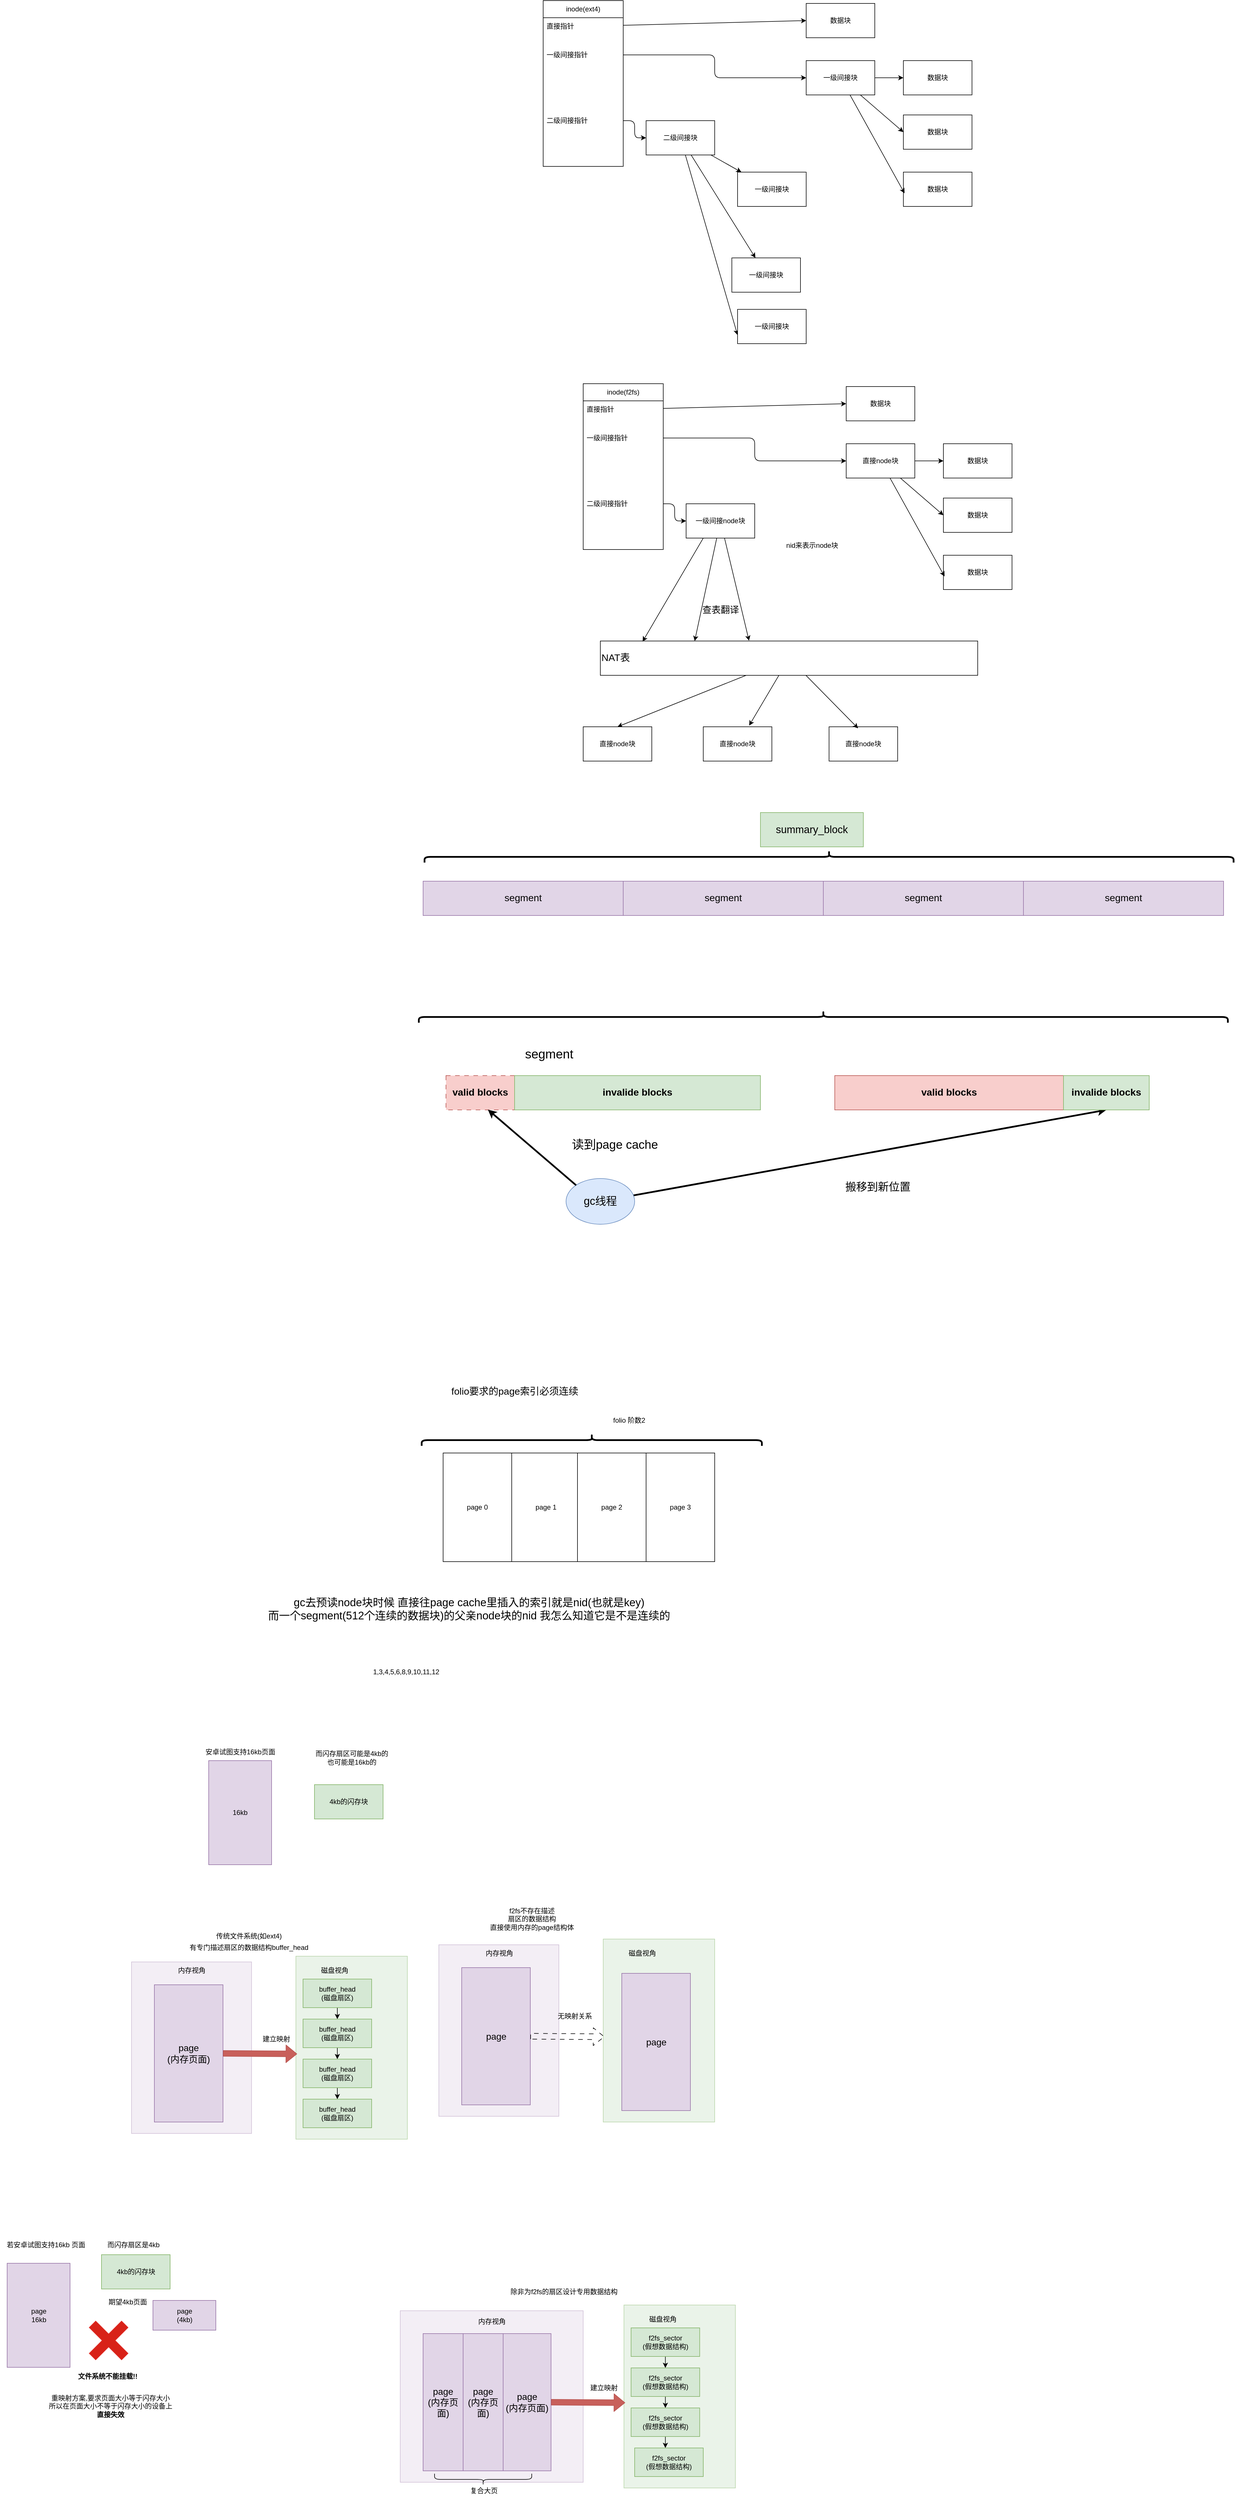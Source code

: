 <mxfile>
    <diagram id="iy_iV1AbuLBldAjVNZiR" name="Page-1">
        <mxGraphModel dx="3180" dy="431" grid="1" gridSize="10" guides="1" tooltips="1" connect="1" arrows="1" fold="1" page="1" pageScale="1" pageWidth="850" pageHeight="1100" math="0" shadow="0">
            <root>
                <mxCell id="0"/>
                <mxCell id="1" parent="0"/>
                <mxCell id="2" value="inode(ext4)" style="swimlane;fontStyle=0;childLayout=stackLayout;horizontal=1;startSize=30;horizontalStack=0;resizeParent=1;resizeParentMax=0;resizeLast=0;collapsible=1;marginBottom=0;whiteSpace=wrap;html=1;" parent="1" vertex="1">
                    <mxGeometry x="-1030" y="110" width="140" height="290" as="geometry"/>
                </mxCell>
                <mxCell id="3" value="直接指针" style="text;strokeColor=none;fillColor=none;align=left;verticalAlign=middle;spacingLeft=4;spacingRight=4;overflow=hidden;points=[[0,0.5],[1,0.5]];portConstraint=eastwest;rotatable=0;whiteSpace=wrap;html=1;" parent="2" vertex="1">
                    <mxGeometry y="30" width="140" height="30" as="geometry"/>
                </mxCell>
                <mxCell id="4" value="一级间接指针" style="text;strokeColor=none;fillColor=none;align=left;verticalAlign=middle;spacingLeft=4;spacingRight=4;overflow=hidden;points=[[0,0.5],[1,0.5]];portConstraint=eastwest;rotatable=0;whiteSpace=wrap;html=1;" parent="2" vertex="1">
                    <mxGeometry y="60" width="140" height="70" as="geometry"/>
                </mxCell>
                <mxCell id="5" value="二级间接指针" style="text;strokeColor=none;fillColor=none;align=left;verticalAlign=middle;spacingLeft=4;spacingRight=4;overflow=hidden;points=[[0,0.5],[1,0.5]];portConstraint=eastwest;rotatable=0;whiteSpace=wrap;html=1;" parent="2" vertex="1">
                    <mxGeometry y="130" width="140" height="160" as="geometry"/>
                </mxCell>
                <mxCell id="6" value="数据块" style="rounded=0;whiteSpace=wrap;html=1;" parent="1" vertex="1">
                    <mxGeometry x="-570" y="115" width="120" height="60" as="geometry"/>
                </mxCell>
                <mxCell id="7" style="edgeStyle=none;html=1;entryX=0;entryY=0.5;entryDx=0;entryDy=0;" parent="1" source="3" target="6" edge="1">
                    <mxGeometry relative="1" as="geometry"/>
                </mxCell>
                <mxCell id="12" style="edgeStyle=none;html=1;" parent="1" source="8" target="11" edge="1">
                    <mxGeometry relative="1" as="geometry"/>
                </mxCell>
                <mxCell id="13" style="edgeStyle=none;html=1;entryX=0;entryY=0.5;entryDx=0;entryDy=0;" parent="1" source="8" target="10" edge="1">
                    <mxGeometry relative="1" as="geometry"/>
                </mxCell>
                <mxCell id="8" value="一级间接块" style="rounded=0;whiteSpace=wrap;html=1;" parent="1" vertex="1">
                    <mxGeometry x="-570" y="215" width="120" height="60" as="geometry"/>
                </mxCell>
                <mxCell id="9" style="edgeStyle=orthogonalEdgeStyle;html=1;entryX=0;entryY=0.5;entryDx=0;entryDy=0;" parent="1" source="4" target="8" edge="1">
                    <mxGeometry relative="1" as="geometry"/>
                </mxCell>
                <mxCell id="10" value="数据块" style="rounded=0;whiteSpace=wrap;html=1;" parent="1" vertex="1">
                    <mxGeometry x="-400" y="310" width="120" height="60" as="geometry"/>
                </mxCell>
                <mxCell id="11" value="数据块" style="rounded=0;whiteSpace=wrap;html=1;" parent="1" vertex="1">
                    <mxGeometry x="-400" y="215" width="120" height="60" as="geometry"/>
                </mxCell>
                <mxCell id="14" value="数据块" style="rounded=0;whiteSpace=wrap;html=1;" parent="1" vertex="1">
                    <mxGeometry x="-400" y="410" width="120" height="60" as="geometry"/>
                </mxCell>
                <mxCell id="15" style="edgeStyle=none;html=1;entryX=0.017;entryY=0.617;entryDx=0;entryDy=0;entryPerimeter=0;" parent="1" source="8" target="14" edge="1">
                    <mxGeometry relative="1" as="geometry"/>
                </mxCell>
                <mxCell id="21" style="edgeStyle=none;html=1;" parent="1" source="16" target="18" edge="1">
                    <mxGeometry relative="1" as="geometry"/>
                </mxCell>
                <mxCell id="22" style="edgeStyle=none;html=1;" parent="1" source="16" target="19" edge="1">
                    <mxGeometry relative="1" as="geometry"/>
                </mxCell>
                <mxCell id="23" style="edgeStyle=none;html=1;entryX=0;entryY=0.75;entryDx=0;entryDy=0;" parent="1" source="16" target="20" edge="1">
                    <mxGeometry relative="1" as="geometry"/>
                </mxCell>
                <mxCell id="16" value="二级间接块" style="rounded=0;whiteSpace=wrap;html=1;" parent="1" vertex="1">
                    <mxGeometry x="-850" y="320" width="120" height="60" as="geometry"/>
                </mxCell>
                <mxCell id="17" style="edgeStyle=orthogonalEdgeStyle;html=1;" parent="1" source="5" target="16" edge="1">
                    <mxGeometry relative="1" as="geometry"/>
                </mxCell>
                <mxCell id="18" value="一级间接块" style="rounded=0;whiteSpace=wrap;html=1;" parent="1" vertex="1">
                    <mxGeometry x="-690" y="410" width="120" height="60" as="geometry"/>
                </mxCell>
                <mxCell id="19" value="一级间接块" style="rounded=0;whiteSpace=wrap;html=1;" parent="1" vertex="1">
                    <mxGeometry x="-700" y="560" width="120" height="60" as="geometry"/>
                </mxCell>
                <mxCell id="20" value="一级间接块" style="rounded=0;whiteSpace=wrap;html=1;" parent="1" vertex="1">
                    <mxGeometry x="-690" y="650" width="120" height="60" as="geometry"/>
                </mxCell>
                <mxCell id="30" value="inode(f2fs)" style="swimlane;fontStyle=0;childLayout=stackLayout;horizontal=1;startSize=30;horizontalStack=0;resizeParent=1;resizeParentMax=0;resizeLast=0;collapsible=1;marginBottom=0;whiteSpace=wrap;html=1;" parent="1" vertex="1">
                    <mxGeometry x="-960" y="780" width="140" height="290" as="geometry"/>
                </mxCell>
                <mxCell id="31" value="直接指针" style="text;strokeColor=none;fillColor=none;align=left;verticalAlign=middle;spacingLeft=4;spacingRight=4;overflow=hidden;points=[[0,0.5],[1,0.5]];portConstraint=eastwest;rotatable=0;whiteSpace=wrap;html=1;" parent="30" vertex="1">
                    <mxGeometry y="30" width="140" height="30" as="geometry"/>
                </mxCell>
                <mxCell id="32" value="一级间接指针" style="text;strokeColor=none;fillColor=none;align=left;verticalAlign=middle;spacingLeft=4;spacingRight=4;overflow=hidden;points=[[0,0.5],[1,0.5]];portConstraint=eastwest;rotatable=0;whiteSpace=wrap;html=1;" parent="30" vertex="1">
                    <mxGeometry y="60" width="140" height="70" as="geometry"/>
                </mxCell>
                <mxCell id="33" value="二级间接指针" style="text;strokeColor=none;fillColor=none;align=left;verticalAlign=middle;spacingLeft=4;spacingRight=4;overflow=hidden;points=[[0,0.5],[1,0.5]];portConstraint=eastwest;rotatable=0;whiteSpace=wrap;html=1;" parent="30" vertex="1">
                    <mxGeometry y="130" width="140" height="160" as="geometry"/>
                </mxCell>
                <mxCell id="34" value="数据块" style="rounded=0;whiteSpace=wrap;html=1;" parent="1" vertex="1">
                    <mxGeometry x="-500" y="785" width="120" height="60" as="geometry"/>
                </mxCell>
                <mxCell id="35" style="edgeStyle=none;html=1;entryX=0;entryY=0.5;entryDx=0;entryDy=0;" parent="1" source="31" target="34" edge="1">
                    <mxGeometry relative="1" as="geometry"/>
                </mxCell>
                <mxCell id="36" style="edgeStyle=none;html=1;" parent="1" source="38" target="41" edge="1">
                    <mxGeometry relative="1" as="geometry"/>
                </mxCell>
                <mxCell id="37" style="edgeStyle=none;html=1;entryX=0;entryY=0.5;entryDx=0;entryDy=0;" parent="1" source="38" target="40" edge="1">
                    <mxGeometry relative="1" as="geometry"/>
                </mxCell>
                <mxCell id="38" value="直接node块" style="rounded=0;whiteSpace=wrap;html=1;" parent="1" vertex="1">
                    <mxGeometry x="-500" y="885" width="120" height="60" as="geometry"/>
                </mxCell>
                <mxCell id="39" style="edgeStyle=orthogonalEdgeStyle;html=1;entryX=0;entryY=0.5;entryDx=0;entryDy=0;" parent="1" source="32" target="38" edge="1">
                    <mxGeometry relative="1" as="geometry"/>
                </mxCell>
                <mxCell id="40" value="数据块" style="rounded=0;whiteSpace=wrap;html=1;" parent="1" vertex="1">
                    <mxGeometry x="-330" y="980" width="120" height="60" as="geometry"/>
                </mxCell>
                <mxCell id="41" value="数据块" style="rounded=0;whiteSpace=wrap;html=1;" parent="1" vertex="1">
                    <mxGeometry x="-330" y="885" width="120" height="60" as="geometry"/>
                </mxCell>
                <mxCell id="42" value="数据块" style="rounded=0;whiteSpace=wrap;html=1;" parent="1" vertex="1">
                    <mxGeometry x="-330" y="1080" width="120" height="60" as="geometry"/>
                </mxCell>
                <mxCell id="43" style="edgeStyle=none;html=1;entryX=0.017;entryY=0.617;entryDx=0;entryDy=0;entryPerimeter=0;" parent="1" source="38" target="42" edge="1">
                    <mxGeometry relative="1" as="geometry"/>
                </mxCell>
                <mxCell id="54" style="edgeStyle=none;html=1;entryX=0.25;entryY=0;entryDx=0;entryDy=0;" parent="1" source="47" target="52" edge="1">
                    <mxGeometry relative="1" as="geometry"/>
                </mxCell>
                <mxCell id="47" value="一级间接node块" style="rounded=0;whiteSpace=wrap;html=1;" parent="1" vertex="1">
                    <mxGeometry x="-780" y="990" width="120" height="60" as="geometry"/>
                </mxCell>
                <mxCell id="48" style="edgeStyle=orthogonalEdgeStyle;html=1;" parent="1" source="33" target="47" edge="1">
                    <mxGeometry relative="1" as="geometry"/>
                </mxCell>
                <mxCell id="60" style="edgeStyle=none;html=1;entryX=0.5;entryY=0;entryDx=0;entryDy=0;" parent="1" source="52" target="57" edge="1">
                    <mxGeometry relative="1" as="geometry"/>
                </mxCell>
                <mxCell id="52" value="&lt;font style=&quot;font-size: 17px;&quot;&gt;NAT表&lt;/font&gt;" style="rounded=0;whiteSpace=wrap;html=1;align=left;" parent="1" vertex="1">
                    <mxGeometry x="-930" y="1230" width="660" height="60" as="geometry"/>
                </mxCell>
                <mxCell id="53" style="edgeStyle=none;html=1;exitX=0.25;exitY=1;exitDx=0;exitDy=0;entryX=0.112;entryY=0.016;entryDx=0;entryDy=0;entryPerimeter=0;" parent="1" source="47" target="52" edge="1">
                    <mxGeometry relative="1" as="geometry"/>
                </mxCell>
                <mxCell id="55" style="edgeStyle=none;html=1;entryX=0.394;entryY=-0.01;entryDx=0;entryDy=0;entryPerimeter=0;" parent="1" source="47" target="52" edge="1">
                    <mxGeometry relative="1" as="geometry"/>
                </mxCell>
                <mxCell id="56" value="&lt;font style=&quot;font-size: 16px;&quot;&gt;查表翻译&lt;/font&gt;" style="text;html=1;align=center;verticalAlign=middle;resizable=0;points=[];autosize=1;strokeColor=none;fillColor=none;" parent="1" vertex="1">
                    <mxGeometry x="-765" y="1160" width="90" height="30" as="geometry"/>
                </mxCell>
                <mxCell id="57" value="直接node块" style="rounded=0;whiteSpace=wrap;html=1;" parent="1" vertex="1">
                    <mxGeometry x="-960" y="1380" width="120" height="60" as="geometry"/>
                </mxCell>
                <mxCell id="58" value="直接node块" style="rounded=0;whiteSpace=wrap;html=1;" parent="1" vertex="1">
                    <mxGeometry x="-750" y="1380" width="120" height="60" as="geometry"/>
                </mxCell>
                <mxCell id="59" value="直接node块" style="rounded=0;whiteSpace=wrap;html=1;" parent="1" vertex="1">
                    <mxGeometry x="-530" y="1380" width="120" height="60" as="geometry"/>
                </mxCell>
                <mxCell id="61" style="edgeStyle=none;html=1;entryX=0.669;entryY=-0.035;entryDx=0;entryDy=0;entryPerimeter=0;" parent="1" source="52" target="58" edge="1">
                    <mxGeometry relative="1" as="geometry"/>
                </mxCell>
                <mxCell id="62" style="edgeStyle=none;html=1;entryX=0.423;entryY=0.044;entryDx=0;entryDy=0;entryPerimeter=0;" parent="1" source="52" target="59" edge="1">
                    <mxGeometry relative="1" as="geometry"/>
                </mxCell>
                <mxCell id="63" value="&lt;font style=&quot;font-size: 17px;&quot;&gt;segment&lt;/font&gt;" style="rounded=0;whiteSpace=wrap;html=1;fillColor=#e1d5e7;strokeColor=#9673a6;" parent="1" vertex="1">
                    <mxGeometry x="-1240" y="1650" width="350" height="60" as="geometry"/>
                </mxCell>
                <mxCell id="64" value="&lt;font style=&quot;font-size: 17px;&quot;&gt;segment&lt;/font&gt;" style="rounded=0;whiteSpace=wrap;html=1;fillColor=#e1d5e7;strokeColor=#9673a6;" parent="1" vertex="1">
                    <mxGeometry x="-890" y="1650" width="350" height="60" as="geometry"/>
                </mxCell>
                <mxCell id="65" value="&lt;font style=&quot;font-size: 17px;&quot;&gt;segment&lt;/font&gt;" style="rounded=0;whiteSpace=wrap;html=1;fillColor=#e1d5e7;strokeColor=#9673a6;" parent="1" vertex="1">
                    <mxGeometry x="-540" y="1650" width="350" height="60" as="geometry"/>
                </mxCell>
                <mxCell id="66" value="&lt;font style=&quot;font-size: 17px;&quot;&gt;segment&lt;/font&gt;" style="rounded=0;whiteSpace=wrap;html=1;fillColor=#e1d5e7;strokeColor=#9673a6;" parent="1" vertex="1">
                    <mxGeometry x="-190" y="1650" width="350" height="60" as="geometry"/>
                </mxCell>
                <mxCell id="67" value="" style="shape=curlyBracket;whiteSpace=wrap;html=1;rounded=1;labelPosition=left;verticalLabelPosition=middle;align=right;verticalAlign=middle;rotation=90;strokeWidth=3;" parent="1" vertex="1">
                    <mxGeometry x="-540" y="900" width="20" height="1415" as="geometry"/>
                </mxCell>
                <mxCell id="68" value="&lt;font style=&quot;font-size: 18px;&quot;&gt;summary_block&lt;/font&gt;" style="rounded=0;whiteSpace=wrap;html=1;fillColor=#d5e8d4;strokeColor=#82b366;" parent="1" vertex="1">
                    <mxGeometry x="-650" y="1530" width="180" height="60" as="geometry"/>
                </mxCell>
                <mxCell id="70" value="&lt;font style=&quot;font-size: 22px;&quot;&gt;segment&lt;/font&gt;" style="text;html=1;align=center;verticalAlign=middle;resizable=0;points=[];autosize=1;strokeColor=none;fillColor=none;" parent="1" vertex="1">
                    <mxGeometry x="-1075" y="1933" width="110" height="40" as="geometry"/>
                </mxCell>
                <mxCell id="71" value="&lt;font style=&quot;font-size: 17px;&quot;&gt;&lt;b&gt;valid blocks&lt;/b&gt;&lt;/font&gt;" style="rounded=0;whiteSpace=wrap;html=1;fillColor=#f8cecc;strokeColor=#b85450;dashed=1;dashPattern=8 8;" parent="1" vertex="1">
                    <mxGeometry x="-1200" y="1990" width="120" height="60" as="geometry"/>
                </mxCell>
                <mxCell id="72" value="&lt;font style=&quot;font-size: 17px;&quot;&gt;&lt;b style=&quot;&quot;&gt;invalide blocks&lt;/b&gt;&lt;/font&gt;" style="rounded=0;whiteSpace=wrap;html=1;fillColor=#d5e8d4;strokeColor=#82b366;" parent="1" vertex="1">
                    <mxGeometry x="-1080" y="1990" width="430" height="60" as="geometry"/>
                </mxCell>
                <mxCell id="79" style="edgeStyle=none;html=1;entryX=0.5;entryY=1;entryDx=0;entryDy=0;strokeWidth=3;" parent="1" source="74" target="78" edge="1">
                    <mxGeometry relative="1" as="geometry"/>
                </mxCell>
                <mxCell id="74" value="&lt;font style=&quot;font-size: 19px;&quot;&gt;gc线程&lt;/font&gt;" style="ellipse;whiteSpace=wrap;html=1;fillColor=#dae8fc;strokeColor=#6c8ebf;" parent="1" vertex="1">
                    <mxGeometry x="-990" y="2170" width="120" height="80" as="geometry"/>
                </mxCell>
                <mxCell id="75" style="edgeStyle=none;html=1;exitX=0;exitY=0;exitDx=0;exitDy=0;entryX=0.611;entryY=0.991;entryDx=0;entryDy=0;entryPerimeter=0;strokeWidth=3;" parent="1" source="74" target="71" edge="1">
                    <mxGeometry relative="1" as="geometry"/>
                </mxCell>
                <mxCell id="76" value="&lt;font style=&quot;font-size: 21px;&quot;&gt;读到page cache&lt;/font&gt;" style="text;html=1;align=center;verticalAlign=middle;resizable=0;points=[];autosize=1;strokeColor=none;fillColor=none;" parent="1" vertex="1">
                    <mxGeometry x="-990" y="2090" width="170" height="40" as="geometry"/>
                </mxCell>
                <mxCell id="77" value="&lt;font style=&quot;font-size: 17px;&quot;&gt;&lt;b&gt;valid blocks&lt;/b&gt;&lt;/font&gt;" style="rounded=0;whiteSpace=wrap;html=1;fillColor=#f8cecc;strokeColor=#b85450;" parent="1" vertex="1">
                    <mxGeometry x="-520" y="1990" width="400" height="60" as="geometry"/>
                </mxCell>
                <mxCell id="78" value="&lt;font style=&quot;font-size: 17px;&quot;&gt;&lt;b style=&quot;&quot;&gt;invalide blocks&lt;/b&gt;&lt;/font&gt;" style="rounded=0;whiteSpace=wrap;html=1;fillColor=#d5e8d4;strokeColor=#82b366;" parent="1" vertex="1">
                    <mxGeometry x="-120" y="1990" width="150" height="60" as="geometry"/>
                </mxCell>
                <mxCell id="80" value="&lt;font style=&quot;font-size: 19px;&quot;&gt;搬移到新位置&lt;/font&gt;" style="text;html=1;align=center;verticalAlign=middle;resizable=0;points=[];autosize=1;strokeColor=none;fillColor=none;" parent="1" vertex="1">
                    <mxGeometry x="-515" y="2165" width="140" height="40" as="geometry"/>
                </mxCell>
                <mxCell id="81" value="nid来表示node块" style="text;html=1;align=center;verticalAlign=middle;resizable=0;points=[];autosize=1;strokeColor=none;fillColor=none;" parent="1" vertex="1">
                    <mxGeometry x="-615" y="1048" width="110" height="30" as="geometry"/>
                </mxCell>
                <mxCell id="82" value="&lt;font style=&quot;font-size: 17px;&quot;&gt;folio要求的page索引必须连续&lt;/font&gt;" style="text;html=1;align=center;verticalAlign=middle;resizable=0;points=[];autosize=1;strokeColor=none;fillColor=none;" parent="1" vertex="1">
                    <mxGeometry x="-1205" y="2528" width="250" height="30" as="geometry"/>
                </mxCell>
                <mxCell id="83" value="page 0" style="rounded=0;whiteSpace=wrap;html=1;" parent="1" vertex="1">
                    <mxGeometry x="-1205" y="2650" width="120" height="190" as="geometry"/>
                </mxCell>
                <mxCell id="84" value="page 1" style="rounded=0;whiteSpace=wrap;html=1;" parent="1" vertex="1">
                    <mxGeometry x="-1085" y="2650" width="120" height="190" as="geometry"/>
                </mxCell>
                <mxCell id="85" value="page 2" style="rounded=0;whiteSpace=wrap;html=1;" parent="1" vertex="1">
                    <mxGeometry x="-970" y="2650" width="120" height="190" as="geometry"/>
                </mxCell>
                <mxCell id="86" value="page 3" style="rounded=0;whiteSpace=wrap;html=1;" parent="1" vertex="1">
                    <mxGeometry x="-850" y="2650" width="120" height="190" as="geometry"/>
                </mxCell>
                <mxCell id="87" value="" style="shape=curlyBracket;whiteSpace=wrap;html=1;rounded=1;labelPosition=left;verticalLabelPosition=middle;align=right;verticalAlign=middle;rotation=90;strokeWidth=3;" parent="1" vertex="1">
                    <mxGeometry x="-550" y="1180" width="20" height="1415" as="geometry"/>
                </mxCell>
                <mxCell id="88" value="" style="shape=curlyBracket;whiteSpace=wrap;html=1;rounded=1;labelPosition=left;verticalLabelPosition=middle;align=right;verticalAlign=middle;rotation=90;strokeWidth=3;" parent="1" vertex="1">
                    <mxGeometry x="-955" y="2330" width="20" height="595" as="geometry"/>
                </mxCell>
                <mxCell id="89" value="folio 阶数2" style="text;html=1;align=center;verticalAlign=middle;resizable=0;points=[];autosize=1;strokeColor=none;fillColor=none;" parent="1" vertex="1">
                    <mxGeometry x="-920" y="2578" width="80" height="30" as="geometry"/>
                </mxCell>
                <mxCell id="90" value="&lt;font style=&quot;font-size: 19px;&quot;&gt;gc去预读node块时候 直接往page cache里插入的索引就是nid(也就是key)&lt;/font&gt;&lt;div&gt;&lt;font style=&quot;font-size: 19px;&quot;&gt;而一个segment(512个连续的数据块)的父亲node块的nid 我怎么知道它是不是连续的&lt;/font&gt;&lt;/div&gt;" style="text;html=1;align=center;verticalAlign=middle;resizable=0;points=[];autosize=1;strokeColor=none;fillColor=none;" parent="1" vertex="1">
                    <mxGeometry x="-1525" y="2893" width="730" height="60" as="geometry"/>
                </mxCell>
                <mxCell id="91" value="1,3,4,5,6,8,9,10,11,12" style="text;html=1;align=center;verticalAlign=middle;resizable=0;points=[];autosize=1;strokeColor=none;fillColor=none;" parent="1" vertex="1">
                    <mxGeometry x="-1340" y="3018" width="140" height="30" as="geometry"/>
                </mxCell>
                <mxCell id="95" value="安卓试图支持16kb页面" style="text;html=1;align=center;verticalAlign=middle;resizable=0;points=[];autosize=1;strokeColor=none;fillColor=none;" vertex="1" parent="1">
                    <mxGeometry x="-1635" y="3158" width="150" height="30" as="geometry"/>
                </mxCell>
                <mxCell id="96" value="16kb" style="rounded=0;whiteSpace=wrap;html=1;fillColor=#e1d5e7;strokeColor=#9673a6;" vertex="1" parent="1">
                    <mxGeometry x="-1615" y="3188" width="110" height="182" as="geometry"/>
                </mxCell>
                <mxCell id="97" value="而闪存扇区可能是4kb的&lt;div&gt;也可能是16kb的&lt;/div&gt;" style="text;html=1;align=center;verticalAlign=middle;resizable=0;points=[];autosize=1;strokeColor=none;fillColor=none;" vertex="1" parent="1">
                    <mxGeometry x="-1440" y="3163" width="150" height="40" as="geometry"/>
                </mxCell>
                <mxCell id="98" value="4kb的闪存块" style="rounded=0;whiteSpace=wrap;html=1;fillColor=#d5e8d4;strokeColor=#82b366;" vertex="1" parent="1">
                    <mxGeometry x="-1802.5" y="4052" width="120" height="60" as="geometry"/>
                </mxCell>
                <mxCell id="99" value="传统文件系统(如ext4)" style="text;html=1;align=center;verticalAlign=middle;resizable=0;points=[];autosize=1;strokeColor=none;fillColor=none;" vertex="1" parent="1">
                    <mxGeometry x="-1615" y="3480" width="140" height="30" as="geometry"/>
                </mxCell>
                <mxCell id="100" value="有专门描述扇区的数据结构buffer_head" style="text;html=1;align=center;verticalAlign=middle;resizable=0;points=[];autosize=1;strokeColor=none;fillColor=none;" vertex="1" parent="1">
                    <mxGeometry x="-1660" y="3500" width="230" height="30" as="geometry"/>
                </mxCell>
                <mxCell id="113" value="" style="rounded=0;whiteSpace=wrap;html=1;fillColor=#d5e8d4;strokeColor=#82b366;opacity=50;" vertex="1" parent="1">
                    <mxGeometry x="-1462.5" y="3530" width="195" height="320" as="geometry"/>
                </mxCell>
                <mxCell id="111" value="" style="rounded=0;whiteSpace=wrap;html=1;opacity=40;fillColor=#e1d5e7;strokeColor=#9673a6;" vertex="1" parent="1">
                    <mxGeometry x="-1750" y="3540" width="210" height="300" as="geometry"/>
                </mxCell>
                <mxCell id="108" value="&lt;font style=&quot;font-size: 16px;&quot;&gt;page&lt;br&gt;(内存页面)&lt;/font&gt;" style="rounded=0;whiteSpace=wrap;html=1;fillColor=#e1d5e7;strokeColor=#9673a6;" vertex="1" parent="1">
                    <mxGeometry x="-1710" y="3580" width="120" height="240" as="geometry"/>
                </mxCell>
                <mxCell id="112" value="内存视角" style="text;html=1;align=center;verticalAlign=middle;resizable=0;points=[];autosize=1;strokeColor=none;fillColor=none;" vertex="1" parent="1">
                    <mxGeometry x="-1680" y="3540" width="70" height="30" as="geometry"/>
                </mxCell>
                <mxCell id="105" style="edgeStyle=none;html=1;exitX=0.5;exitY=1;exitDx=0;exitDy=0;entryX=0.5;entryY=0;entryDx=0;entryDy=0;" edge="1" parent="1" source="101" target="163">
                    <mxGeometry relative="1" as="geometry">
                        <mxPoint x="-1390" y="3640.0" as="targetPoint"/>
                    </mxGeometry>
                </mxCell>
                <mxCell id="106" style="edgeStyle=none;html=1;exitX=0.5;exitY=1;exitDx=0;exitDy=0;entryX=0.5;entryY=0;entryDx=0;entryDy=0;" edge="1" parent="1" source="163" target="164">
                    <mxGeometry relative="1" as="geometry">
                        <mxPoint x="-1390" y="3690.0" as="sourcePoint"/>
                        <mxPoint x="-1390" y="3710.0" as="targetPoint"/>
                    </mxGeometry>
                </mxCell>
                <mxCell id="107" style="edgeStyle=none;html=1;exitX=0.5;exitY=1;exitDx=0;exitDy=0;entryX=0.5;entryY=0;entryDx=0;entryDy=0;" edge="1" parent="1" source="164" target="165">
                    <mxGeometry relative="1" as="geometry">
                        <mxPoint x="-1390" y="3760" as="sourcePoint"/>
                        <mxPoint x="-1390" y="3780" as="targetPoint"/>
                    </mxGeometry>
                </mxCell>
                <mxCell id="101" value="buffer_head&lt;br&gt;(磁盘扇区)" style="rounded=0;whiteSpace=wrap;html=1;fillColor=#d5e8d4;strokeColor=#82b366;" vertex="1" parent="1">
                    <mxGeometry x="-1450" y="3570" width="120" height="50" as="geometry"/>
                </mxCell>
                <mxCell id="114" value="磁盘视角" style="text;html=1;align=center;verticalAlign=middle;resizable=0;points=[];autosize=1;strokeColor=none;fillColor=none;" vertex="1" parent="1">
                    <mxGeometry x="-1430" y="3540" width="70" height="30" as="geometry"/>
                </mxCell>
                <mxCell id="116" value="" style="shape=flexArrow;endArrow=classic;html=1;exitX=1;exitY=0.5;exitDx=0;exitDy=0;entryX=0.011;entryY=0.534;entryDx=0;entryDy=0;entryPerimeter=0;fillColor=light-dark(#c8605b, #512d2b);strokeColor=#b85450;" edge="1" parent="1" source="108" target="113">
                    <mxGeometry width="50" height="50" relative="1" as="geometry">
                        <mxPoint x="-1540" y="3690.0" as="sourcePoint"/>
                        <mxPoint x="-1435" y="3630" as="targetPoint"/>
                    </mxGeometry>
                </mxCell>
                <mxCell id="117" value="建立映射" style="text;html=1;align=center;verticalAlign=middle;resizable=0;points=[];autosize=1;strokeColor=none;fillColor=none;" vertex="1" parent="1">
                    <mxGeometry x="-1532.5" y="3660" width="70" height="30" as="geometry"/>
                </mxCell>
                <mxCell id="118" value="f2fs不存在描述&lt;div&gt;扇区的数据结构&lt;/div&gt;&lt;div&gt;直接使用内存的page结构体&lt;/div&gt;" style="text;html=1;align=center;verticalAlign=middle;resizable=0;points=[];autosize=1;strokeColor=none;fillColor=none;" vertex="1" parent="1">
                    <mxGeometry x="-1135" y="3435" width="170" height="60" as="geometry"/>
                </mxCell>
                <mxCell id="119" value="" style="rounded=0;whiteSpace=wrap;html=1;fillColor=#d5e8d4;strokeColor=#82b366;opacity=50;" vertex="1" parent="1">
                    <mxGeometry x="-925" y="3500" width="195" height="320" as="geometry"/>
                </mxCell>
                <mxCell id="120" value="" style="rounded=0;whiteSpace=wrap;html=1;opacity=40;fillColor=#e1d5e7;strokeColor=#9673a6;" vertex="1" parent="1">
                    <mxGeometry x="-1212.5" y="3510" width="210" height="300" as="geometry"/>
                </mxCell>
                <mxCell id="121" value="&lt;font style=&quot;font-size: 16px;&quot;&gt;page&lt;/font&gt;" style="rounded=0;whiteSpace=wrap;html=1;fillColor=#e1d5e7;strokeColor=#9673a6;" vertex="1" parent="1">
                    <mxGeometry x="-1172.5" y="3550" width="120" height="240" as="geometry"/>
                </mxCell>
                <mxCell id="122" value="内存视角" style="text;html=1;align=center;verticalAlign=middle;resizable=0;points=[];autosize=1;strokeColor=none;fillColor=none;" vertex="1" parent="1">
                    <mxGeometry x="-1142.5" y="3510" width="70" height="30" as="geometry"/>
                </mxCell>
                <mxCell id="123" style="edgeStyle=none;html=1;exitX=0.5;exitY=1;exitDx=0;exitDy=0;entryX=0.5;entryY=0;entryDx=0;entryDy=0;" edge="1" target="127" parent="1">
                    <mxGeometry relative="1" as="geometry">
                        <mxPoint x="-852.5" y="3590.0" as="sourcePoint"/>
                    </mxGeometry>
                </mxCell>
                <mxCell id="124" style="edgeStyle=none;html=1;exitX=0.5;exitY=1;exitDx=0;exitDy=0;entryX=0.5;entryY=0;entryDx=0;entryDy=0;" edge="1" target="128" parent="1">
                    <mxGeometry relative="1" as="geometry">
                        <mxPoint x="-852.5" y="3660.0" as="sourcePoint"/>
                    </mxGeometry>
                </mxCell>
                <mxCell id="125" style="edgeStyle=none;html=1;exitX=0.5;exitY=1;exitDx=0;exitDy=0;entryX=0.5;entryY=0;entryDx=0;entryDy=0;" edge="1" target="129" parent="1">
                    <mxGeometry relative="1" as="geometry">
                        <mxPoint x="-852.5" y="3730.0" as="sourcePoint"/>
                    </mxGeometry>
                </mxCell>
                <mxCell id="130" value="磁盘视角" style="text;html=1;align=center;verticalAlign=middle;resizable=0;points=[];autosize=1;strokeColor=none;fillColor=none;" vertex="1" parent="1">
                    <mxGeometry x="-892.5" y="3510" width="70" height="30" as="geometry"/>
                </mxCell>
                <mxCell id="131" value="" style="shape=flexArrow;endArrow=classic;html=1;exitX=1;exitY=0.5;exitDx=0;exitDy=0;entryX=0.011;entryY=0.534;entryDx=0;entryDy=0;entryPerimeter=0;fillColor=none;strokeColor=default;dashed=1;dashPattern=8 8;" edge="1" source="121" target="119" parent="1">
                    <mxGeometry width="50" height="50" relative="1" as="geometry">
                        <mxPoint x="-1002.5" y="3660.0" as="sourcePoint"/>
                        <mxPoint x="-897.5" y="3600" as="targetPoint"/>
                    </mxGeometry>
                </mxCell>
                <mxCell id="132" value="无映射关系" style="text;html=1;align=center;verticalAlign=middle;resizable=0;points=[];autosize=1;strokeColor=none;fillColor=none;" vertex="1" parent="1">
                    <mxGeometry x="-1015" y="3620" width="80" height="30" as="geometry"/>
                </mxCell>
                <mxCell id="133" value="&lt;font style=&quot;font-size: 16px;&quot;&gt;page&lt;/font&gt;" style="rounded=0;whiteSpace=wrap;html=1;fillColor=#e1d5e7;strokeColor=#9673a6;" vertex="1" parent="1">
                    <mxGeometry x="-892.5" y="3560" width="120" height="240" as="geometry"/>
                </mxCell>
                <mxCell id="134" value="若安卓试图支持16kb 页面" style="text;html=1;align=center;verticalAlign=middle;resizable=0;points=[];autosize=1;strokeColor=none;fillColor=none;" vertex="1" parent="1">
                    <mxGeometry x="-1980" y="4020" width="160" height="30" as="geometry"/>
                </mxCell>
                <mxCell id="136" value="&lt;div&gt;page&lt;/div&gt;16kb" style="rounded=0;whiteSpace=wrap;html=1;fillColor=#e1d5e7;strokeColor=#9673a6;" vertex="1" parent="1">
                    <mxGeometry x="-1967.5" y="4067" width="110" height="182" as="geometry"/>
                </mxCell>
                <mxCell id="138" value="而闪存扇区是4kb" style="text;html=1;align=center;verticalAlign=middle;resizable=0;points=[];autosize=1;strokeColor=none;fillColor=none;" vertex="1" parent="1">
                    <mxGeometry x="-1802.5" y="4020" width="110" height="30" as="geometry"/>
                </mxCell>
                <mxCell id="139" value="期望4kb页面" style="text;html=1;align=center;verticalAlign=middle;resizable=0;points=[];autosize=1;strokeColor=none;fillColor=none;" vertex="1" parent="1">
                    <mxGeometry x="-1802.5" y="4120" width="90" height="30" as="geometry"/>
                </mxCell>
                <mxCell id="140" value="page&lt;div&gt;(4kb)&lt;/div&gt;" style="rounded=0;whiteSpace=wrap;html=1;fillColor=#e1d5e7;strokeColor=#9673a6;" vertex="1" parent="1">
                    <mxGeometry x="-1712.5" y="4132" width="110" height="52" as="geometry"/>
                </mxCell>
                <mxCell id="141" value="" style="shape=cross;whiteSpace=wrap;html=1;rotation=45;fillColor=light-dark(#d82218, #512d2b);strokeColor=light-dark(#e22e28, #d7817e);" vertex="1" parent="1">
                    <mxGeometry x="-1830" y="4162" width="80" height="80" as="geometry"/>
                </mxCell>
                <mxCell id="142" value="文件系统不能挂载!!" style="text;html=1;align=center;verticalAlign=middle;resizable=0;points=[];autosize=1;strokeColor=none;fillColor=none;fontStyle=1" vertex="1" parent="1">
                    <mxGeometry x="-1857.5" y="4250" width="130" height="30" as="geometry"/>
                </mxCell>
                <mxCell id="143" value="重映射方案,要求页面大小等于闪存大小&lt;div&gt;所以在页面大小不等于闪存大小的设备上&lt;/div&gt;&lt;div&gt;&lt;b&gt;直接失效&lt;/b&gt;&lt;/div&gt;" style="text;html=1;align=center;verticalAlign=middle;resizable=0;points=[];autosize=1;strokeColor=none;fillColor=none;" vertex="1" parent="1">
                    <mxGeometry x="-1907.5" y="4287" width="240" height="60" as="geometry"/>
                </mxCell>
                <mxCell id="144" value="除非为f2fs的扇区设计专用数据结构" style="text;html=1;align=center;verticalAlign=middle;resizable=0;points=[];autosize=1;strokeColor=none;fillColor=none;" vertex="1" parent="1">
                    <mxGeometry x="-1098.75" y="4102" width="210" height="30" as="geometry"/>
                </mxCell>
                <mxCell id="145" value="" style="rounded=0;whiteSpace=wrap;html=1;fillColor=#d5e8d4;strokeColor=#82b366;opacity=50;" vertex="1" parent="1">
                    <mxGeometry x="-888.75" y="4140" width="195" height="320" as="geometry"/>
                </mxCell>
                <mxCell id="146" value="" style="rounded=0;whiteSpace=wrap;html=1;opacity=40;fillColor=#e1d5e7;strokeColor=#9673a6;" vertex="1" parent="1">
                    <mxGeometry x="-1280" y="4150" width="320" height="300" as="geometry"/>
                </mxCell>
                <mxCell id="147" value="&lt;font style=&quot;font-size: 16px;&quot;&gt;page&lt;br&gt;(内存页面)&lt;/font&gt;" style="rounded=0;whiteSpace=wrap;html=1;fillColor=#e1d5e7;strokeColor=#9673a6;" vertex="1" parent="1">
                    <mxGeometry x="-1100" y="4190" width="83.75" height="240" as="geometry"/>
                </mxCell>
                <mxCell id="148" value="内存视角" style="text;html=1;align=center;verticalAlign=middle;resizable=0;points=[];autosize=1;strokeColor=none;fillColor=none;" vertex="1" parent="1">
                    <mxGeometry x="-1155" y="4154" width="70" height="30" as="geometry"/>
                </mxCell>
                <mxCell id="149" style="edgeStyle=none;html=1;exitX=0.5;exitY=1;exitDx=0;exitDy=0;entryX=0.5;entryY=0;entryDx=0;entryDy=0;" edge="1" source="152" parent="1">
                    <mxGeometry relative="1" as="geometry">
                        <mxPoint x="-816.25" y="4250" as="targetPoint"/>
                    </mxGeometry>
                </mxCell>
                <mxCell id="150" style="edgeStyle=none;html=1;exitX=0.5;exitY=1;exitDx=0;exitDy=0;entryX=0.5;entryY=0;entryDx=0;entryDy=0;" edge="1" parent="1">
                    <mxGeometry relative="1" as="geometry">
                        <mxPoint x="-816.25" y="4300" as="sourcePoint"/>
                        <mxPoint x="-816.25" y="4320" as="targetPoint"/>
                    </mxGeometry>
                </mxCell>
                <mxCell id="151" style="edgeStyle=none;html=1;exitX=0.5;exitY=1;exitDx=0;exitDy=0;entryX=0.5;entryY=0;entryDx=0;entryDy=0;" edge="1" parent="1">
                    <mxGeometry relative="1" as="geometry">
                        <mxPoint x="-816.25" y="4370" as="sourcePoint"/>
                        <mxPoint x="-816.25" y="4390" as="targetPoint"/>
                    </mxGeometry>
                </mxCell>
                <mxCell id="152" value="f2fs_sector&lt;br&gt;(假想数据结构)" style="rounded=0;whiteSpace=wrap;html=1;fillColor=#d5e8d4;strokeColor=#82b366;" vertex="1" parent="1">
                    <mxGeometry x="-876.25" y="4180" width="120" height="50" as="geometry"/>
                </mxCell>
                <mxCell id="156" value="磁盘视角" style="text;html=1;align=center;verticalAlign=middle;resizable=0;points=[];autosize=1;strokeColor=none;fillColor=none;" vertex="1" parent="1">
                    <mxGeometry x="-856.25" y="4150" width="70" height="30" as="geometry"/>
                </mxCell>
                <mxCell id="157" value="" style="shape=flexArrow;endArrow=classic;html=1;exitX=1;exitY=0.5;exitDx=0;exitDy=0;entryX=0.011;entryY=0.534;entryDx=0;entryDy=0;entryPerimeter=0;fillColor=light-dark(#c8605b, #512d2b);strokeColor=#b85450;" edge="1" source="147" target="145" parent="1">
                    <mxGeometry width="50" height="50" relative="1" as="geometry">
                        <mxPoint x="-966.25" y="4300" as="sourcePoint"/>
                        <mxPoint x="-861.25" y="4240" as="targetPoint"/>
                    </mxGeometry>
                </mxCell>
                <mxCell id="158" value="建立映射" style="text;html=1;align=center;verticalAlign=middle;resizable=0;points=[];autosize=1;strokeColor=none;fillColor=none;" vertex="1" parent="1">
                    <mxGeometry x="-958.75" y="4270" width="70" height="30" as="geometry"/>
                </mxCell>
                <mxCell id="163" value="buffer_head&lt;br&gt;(磁盘扇区)" style="rounded=0;whiteSpace=wrap;html=1;fillColor=#d5e8d4;strokeColor=#82b366;" vertex="1" parent="1">
                    <mxGeometry x="-1450" y="3640" width="120" height="50" as="geometry"/>
                </mxCell>
                <mxCell id="164" value="buffer_head&lt;br&gt;(磁盘扇区)" style="rounded=0;whiteSpace=wrap;html=1;fillColor=#d5e8d4;strokeColor=#82b366;" vertex="1" parent="1">
                    <mxGeometry x="-1450" y="3710" width="120" height="50" as="geometry"/>
                </mxCell>
                <mxCell id="165" value="buffer_head&lt;br&gt;(磁盘扇区)" style="rounded=0;whiteSpace=wrap;html=1;fillColor=#d5e8d4;strokeColor=#82b366;" vertex="1" parent="1">
                    <mxGeometry x="-1450" y="3780" width="120" height="50" as="geometry"/>
                </mxCell>
                <mxCell id="169" value="f2fs_sector&lt;br&gt;(假想数据结构)" style="rounded=0;whiteSpace=wrap;html=1;fillColor=#d5e8d4;strokeColor=#82b366;" vertex="1" parent="1">
                    <mxGeometry x="-876.25" y="4250" width="120" height="50" as="geometry"/>
                </mxCell>
                <mxCell id="170" value="f2fs_sector&lt;br&gt;(假想数据结构)" style="rounded=0;whiteSpace=wrap;html=1;fillColor=#d5e8d4;strokeColor=#82b366;" vertex="1" parent="1">
                    <mxGeometry x="-876.25" y="4320" width="120" height="50" as="geometry"/>
                </mxCell>
                <mxCell id="171" value="f2fs_sector&lt;br&gt;(假想数据结构)" style="rounded=0;whiteSpace=wrap;html=1;fillColor=#d5e8d4;strokeColor=#82b366;" vertex="1" parent="1">
                    <mxGeometry x="-870" y="4390" width="120" height="50" as="geometry"/>
                </mxCell>
                <mxCell id="172" value="&lt;font style=&quot;font-size: 16px;&quot;&gt;page&lt;br&gt;(内存页面)&lt;/font&gt;" style="rounded=0;whiteSpace=wrap;html=1;fillColor=#e1d5e7;strokeColor=#9673a6;" vertex="1" parent="1">
                    <mxGeometry x="-1170" y="4190" width="70" height="240" as="geometry"/>
                </mxCell>
                <mxCell id="173" value="&lt;font style=&quot;font-size: 16px;&quot;&gt;page&lt;br&gt;(内存页面)&lt;/font&gt;" style="rounded=0;whiteSpace=wrap;html=1;fillColor=#e1d5e7;strokeColor=#9673a6;" vertex="1" parent="1">
                    <mxGeometry x="-1240" y="4190" width="70" height="240" as="geometry"/>
                </mxCell>
                <mxCell id="174" value="" style="shape=curlyBracket;whiteSpace=wrap;html=1;rounded=1;flipH=1;labelPosition=right;verticalLabelPosition=middle;align=left;verticalAlign=middle;rotation=90;size=0.5;" vertex="1" parent="1">
                    <mxGeometry x="-1145" y="4360" width="20" height="170" as="geometry"/>
                </mxCell>
                <mxCell id="176" value="复合大页" style="text;html=1;align=center;verticalAlign=middle;resizable=0;points=[];autosize=1;strokeColor=none;fillColor=none;" vertex="1" parent="1">
                    <mxGeometry x="-1168.75" y="4450" width="70" height="30" as="geometry"/>
                </mxCell>
                <mxCell id="177" value="4kb的闪存块" style="rounded=0;whiteSpace=wrap;html=1;fillColor=#d5e8d4;strokeColor=#82b366;" vertex="1" parent="1">
                    <mxGeometry x="-1430" y="3230" width="120" height="60" as="geometry"/>
                </mxCell>
            </root>
        </mxGraphModel>
    </diagram>
</mxfile>